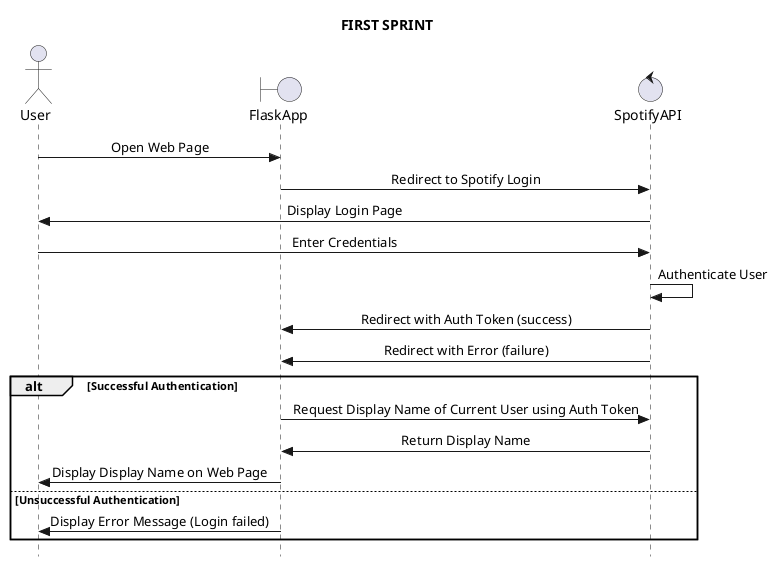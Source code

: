 @startuml angel UML
title FIRST SPRINT

actor User
boundary FlaskApp as Flask
control SpotifyAPI as Spotify
skinparam Style strictuml
skinparam SequenceMessageAlignment center

User -> Flask : Open Web Page
Flask -> Spotify : Redirect to Spotify Login

Spotify -> User : Display Login Page
User -> Spotify : Enter Credentials

Spotify -> Spotify : Authenticate User
Spotify -> Flask : Redirect with Auth Token (success)
Spotify -> Flask : Redirect with Error (failure)

alt Successful Authentication
    Flask -> Spotify : Request Display Name of Current User using Auth Token
    Spotify -> Flask : Return Display Name
    Flask -> User : Display Display Name on Web Page
else Unsuccessful Authentication
    Flask -> User : Display Error Message (Login failed)

end
@enduml